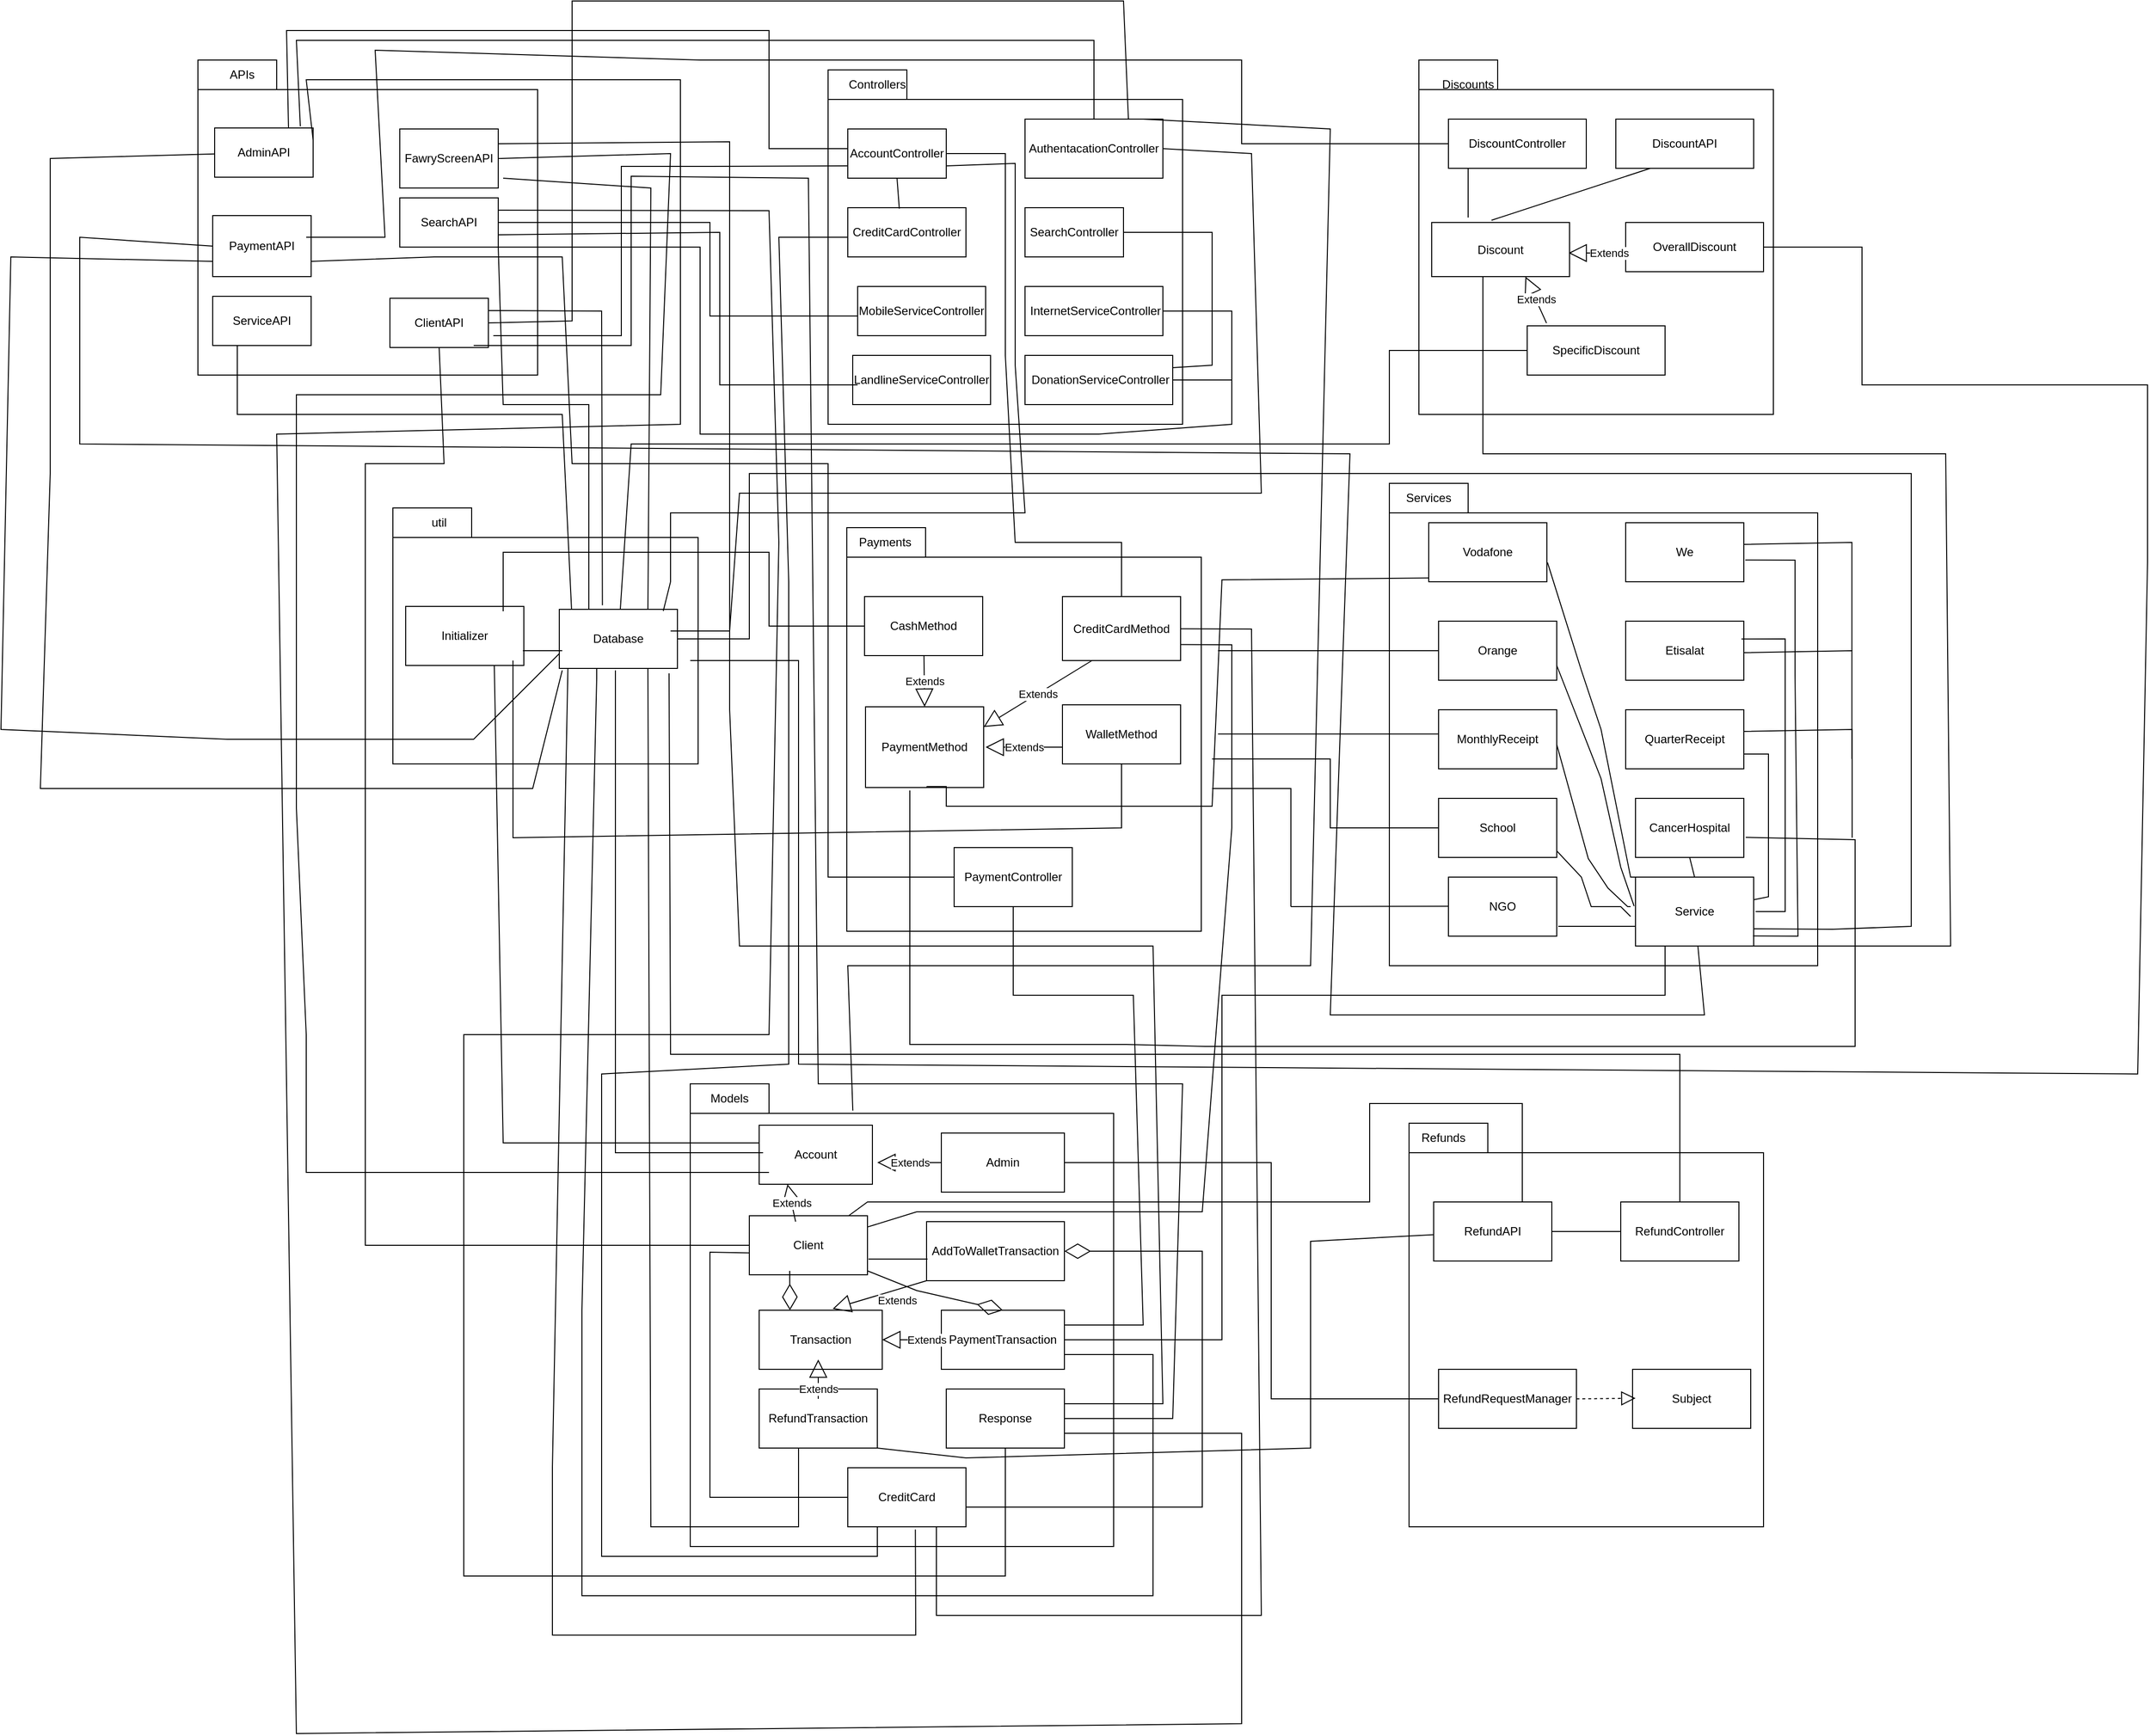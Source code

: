 <mxfile version="20.7.4" type="device"><diagram id="7azV4mWNf7dcuisVVlqZ" name="Page-1"><mxGraphModel dx="2887" dy="1080" grid="1" gridSize="10" guides="1" tooltips="1" connect="1" arrows="1" fold="1" page="1" pageScale="1" pageWidth="850" pageHeight="1100" math="0" shadow="0"><root><mxCell id="0"/><mxCell id="1" parent="0"/><mxCell id="fniZja3d3iJ9-ZagxuPv-1" value="" style="shape=folder;fontStyle=1;spacingTop=10;tabWidth=80;tabHeight=30;tabPosition=left;html=1;" vertex="1" parent="1"><mxGeometry x="-410" y="60" width="345" height="320" as="geometry"/></mxCell><mxCell id="fniZja3d3iJ9-ZagxuPv-2" value="APIs" style="text;html=1;strokeColor=none;fillColor=none;align=center;verticalAlign=middle;whiteSpace=wrap;rounded=0;" vertex="1" parent="1"><mxGeometry x="-395" y="60" width="60" height="30" as="geometry"/></mxCell><mxCell id="fniZja3d3iJ9-ZagxuPv-4" value="AdminAPI" style="rounded=0;whiteSpace=wrap;html=1;" vertex="1" parent="1"><mxGeometry x="-393" y="129" width="100" height="50" as="geometry"/></mxCell><mxCell id="fniZja3d3iJ9-ZagxuPv-5" value="FawryScreenAPI" style="rounded=0;whiteSpace=wrap;html=1;" vertex="1" parent="1"><mxGeometry x="-205" y="130" width="100" height="60" as="geometry"/></mxCell><mxCell id="fniZja3d3iJ9-ZagxuPv-6" value="PaymentAPI" style="rounded=0;whiteSpace=wrap;html=1;" vertex="1" parent="1"><mxGeometry x="-395" y="218" width="100" height="62" as="geometry"/></mxCell><mxCell id="fniZja3d3iJ9-ZagxuPv-7" value="SearchAPI" style="rounded=0;whiteSpace=wrap;html=1;" vertex="1" parent="1"><mxGeometry x="-205" y="200" width="100" height="50" as="geometry"/></mxCell><mxCell id="fniZja3d3iJ9-ZagxuPv-8" value="ServiceAPI" style="rounded=0;whiteSpace=wrap;html=1;" vertex="1" parent="1"><mxGeometry x="-395" y="300" width="100" height="50" as="geometry"/></mxCell><mxCell id="fniZja3d3iJ9-ZagxuPv-9" value="ClientAPI" style="rounded=0;whiteSpace=wrap;html=1;" vertex="1" parent="1"><mxGeometry x="-215" y="302" width="100" height="50" as="geometry"/></mxCell><mxCell id="fniZja3d3iJ9-ZagxuPv-12" value="" style="shape=folder;fontStyle=1;spacingTop=10;tabWidth=80;tabHeight=30;tabPosition=left;html=1;" vertex="1" parent="1"><mxGeometry x="230" y="70" width="360" height="360" as="geometry"/></mxCell><mxCell id="fniZja3d3iJ9-ZagxuPv-13" value="Controllers" style="text;html=1;strokeColor=none;fillColor=none;align=center;verticalAlign=middle;whiteSpace=wrap;rounded=0;" vertex="1" parent="1"><mxGeometry x="250" y="70" width="60" height="30" as="geometry"/></mxCell><mxCell id="fniZja3d3iJ9-ZagxuPv-14" value="&amp;nbsp;DonationServiceController" style="rounded=0;whiteSpace=wrap;html=1;" vertex="1" parent="1"><mxGeometry x="430" y="360" width="150" height="50" as="geometry"/></mxCell><mxCell id="fniZja3d3iJ9-ZagxuPv-15" value="LandlineServiceController" style="rounded=0;whiteSpace=wrap;html=1;" vertex="1" parent="1"><mxGeometry x="255" y="360" width="140" height="50" as="geometry"/></mxCell><mxCell id="fniZja3d3iJ9-ZagxuPv-16" value="&amp;nbsp;InternetServiceController" style="rounded=0;whiteSpace=wrap;html=1;" vertex="1" parent="1"><mxGeometry x="430" y="290" width="140" height="50" as="geometry"/></mxCell><mxCell id="fniZja3d3iJ9-ZagxuPv-17" value="MobileServiceController" style="rounded=0;whiteSpace=wrap;html=1;" vertex="1" parent="1"><mxGeometry x="260" y="290" width="130" height="50" as="geometry"/></mxCell><mxCell id="fniZja3d3iJ9-ZagxuPv-18" value="SearchController" style="rounded=0;whiteSpace=wrap;html=1;" vertex="1" parent="1"><mxGeometry x="430" y="210" width="100" height="50" as="geometry"/></mxCell><mxCell id="fniZja3d3iJ9-ZagxuPv-19" value="CreditCardController" style="rounded=0;whiteSpace=wrap;html=1;" vertex="1" parent="1"><mxGeometry x="250" y="210" width="120" height="50" as="geometry"/></mxCell><mxCell id="fniZja3d3iJ9-ZagxuPv-20" value="AuthentacationController" style="rounded=0;whiteSpace=wrap;html=1;" vertex="1" parent="1"><mxGeometry x="430" y="120" width="140" height="60" as="geometry"/></mxCell><mxCell id="fniZja3d3iJ9-ZagxuPv-21" value="AccountController" style="rounded=0;whiteSpace=wrap;html=1;" vertex="1" parent="1"><mxGeometry x="250" y="130" width="100" height="50" as="geometry"/></mxCell><mxCell id="fniZja3d3iJ9-ZagxuPv-22" value="" style="shape=folder;fontStyle=1;spacingTop=10;tabWidth=80;tabHeight=30;tabPosition=left;html=1;" vertex="1" parent="1"><mxGeometry x="90" y="1100" width="430" height="470" as="geometry"/></mxCell><mxCell id="fniZja3d3iJ9-ZagxuPv-23" value="" style="shape=folder;fontStyle=1;spacingTop=10;tabWidth=80;tabHeight=30;tabPosition=left;html=1;" vertex="1" parent="1"><mxGeometry x="830" y="60" width="360" height="360" as="geometry"/></mxCell><mxCell id="fniZja3d3iJ9-ZagxuPv-24" value="" style="shape=folder;fontStyle=1;spacingTop=10;tabWidth=80;tabHeight=30;tabPosition=left;html=1;" vertex="1" parent="1"><mxGeometry x="249" y="535" width="360" height="410" as="geometry"/></mxCell><mxCell id="fniZja3d3iJ9-ZagxuPv-25" value="Discounts" style="text;html=1;strokeColor=none;fillColor=none;align=center;verticalAlign=middle;whiteSpace=wrap;rounded=0;" vertex="1" parent="1"><mxGeometry x="850" y="70" width="60" height="30" as="geometry"/></mxCell><mxCell id="fniZja3d3iJ9-ZagxuPv-26" value="SpecificDiscount" style="rounded=0;whiteSpace=wrap;html=1;" vertex="1" parent="1"><mxGeometry x="940" y="330" width="140" height="50" as="geometry"/></mxCell><mxCell id="fniZja3d3iJ9-ZagxuPv-27" value="OverallDiscount" style="rounded=0;whiteSpace=wrap;html=1;" vertex="1" parent="1"><mxGeometry x="1040" y="225" width="140" height="50" as="geometry"/></mxCell><mxCell id="fniZja3d3iJ9-ZagxuPv-28" value="Discount" style="rounded=0;whiteSpace=wrap;html=1;" vertex="1" parent="1"><mxGeometry x="843" y="225" width="140" height="55" as="geometry"/></mxCell><mxCell id="fniZja3d3iJ9-ZagxuPv-29" value="DiscountAPI" style="rounded=0;whiteSpace=wrap;html=1;" vertex="1" parent="1"><mxGeometry x="1030" y="120" width="140" height="50" as="geometry"/></mxCell><mxCell id="fniZja3d3iJ9-ZagxuPv-30" value="DiscountController" style="rounded=0;whiteSpace=wrap;html=1;" vertex="1" parent="1"><mxGeometry x="860" y="120" width="140" height="50" as="geometry"/></mxCell><mxCell id="fniZja3d3iJ9-ZagxuPv-31" value="Models" style="text;html=1;strokeColor=none;fillColor=none;align=center;verticalAlign=middle;whiteSpace=wrap;rounded=0;" vertex="1" parent="1"><mxGeometry x="100" y="1100" width="60" height="30" as="geometry"/></mxCell><mxCell id="fniZja3d3iJ9-ZagxuPv-32" value="Account" style="rounded=0;whiteSpace=wrap;html=1;" vertex="1" parent="1"><mxGeometry x="160" y="1142" width="115" height="60" as="geometry"/></mxCell><mxCell id="fniZja3d3iJ9-ZagxuPv-33" value="CreditCard" style="rounded=0;whiteSpace=wrap;html=1;" vertex="1" parent="1"><mxGeometry x="250" y="1490" width="120" height="60" as="geometry"/></mxCell><mxCell id="fniZja3d3iJ9-ZagxuPv-34" value="RefundTransaction" style="rounded=0;whiteSpace=wrap;html=1;" vertex="1" parent="1"><mxGeometry x="160" y="1410" width="120" height="60" as="geometry"/></mxCell><mxCell id="fniZja3d3iJ9-ZagxuPv-35" value="Response" style="rounded=0;whiteSpace=wrap;html=1;" vertex="1" parent="1"><mxGeometry x="350" y="1410" width="120" height="60" as="geometry"/></mxCell><mxCell id="fniZja3d3iJ9-ZagxuPv-36" value="Client" style="rounded=0;whiteSpace=wrap;html=1;" vertex="1" parent="1"><mxGeometry x="150" y="1234" width="120" height="60" as="geometry"/></mxCell><mxCell id="fniZja3d3iJ9-ZagxuPv-37" value="Transaction" style="rounded=0;whiteSpace=wrap;html=1;" vertex="1" parent="1"><mxGeometry x="160" y="1330" width="125" height="60" as="geometry"/></mxCell><mxCell id="fniZja3d3iJ9-ZagxuPv-38" value="PaymentTransaction" style="rounded=0;whiteSpace=wrap;html=1;" vertex="1" parent="1"><mxGeometry x="345" y="1330" width="125" height="60" as="geometry"/></mxCell><mxCell id="fniZja3d3iJ9-ZagxuPv-39" value="AddToWalletTransaction" style="rounded=0;whiteSpace=wrap;html=1;" vertex="1" parent="1"><mxGeometry x="330" y="1240" width="140" height="60" as="geometry"/></mxCell><mxCell id="fniZja3d3iJ9-ZagxuPv-40" value="Admin" style="rounded=0;whiteSpace=wrap;html=1;" vertex="1" parent="1"><mxGeometry x="345" y="1150" width="125" height="60" as="geometry"/></mxCell><mxCell id="fniZja3d3iJ9-ZagxuPv-41" value="Payments" style="text;html=1;strokeColor=none;fillColor=none;align=center;verticalAlign=middle;whiteSpace=wrap;rounded=0;" vertex="1" parent="1"><mxGeometry x="258" y="535" width="60" height="30" as="geometry"/></mxCell><mxCell id="fniZja3d3iJ9-ZagxuPv-42" value="PaymentController" style="rounded=0;whiteSpace=wrap;html=1;" vertex="1" parent="1"><mxGeometry x="358" y="860" width="120" height="60" as="geometry"/></mxCell><mxCell id="fniZja3d3iJ9-ZagxuPv-43" value="WalletMethod" style="rounded=0;whiteSpace=wrap;html=1;" vertex="1" parent="1"><mxGeometry x="468" y="715" width="120" height="60" as="geometry"/></mxCell><mxCell id="fniZja3d3iJ9-ZagxuPv-44" value="CreditCardMethod" style="rounded=0;whiteSpace=wrap;html=1;" vertex="1" parent="1"><mxGeometry x="468" y="605" width="120" height="65" as="geometry"/></mxCell><mxCell id="fniZja3d3iJ9-ZagxuPv-45" value="PaymentMethod" style="rounded=0;whiteSpace=wrap;html=1;" vertex="1" parent="1"><mxGeometry x="268" y="717" width="120" height="82" as="geometry"/></mxCell><mxCell id="fniZja3d3iJ9-ZagxuPv-46" value="CashMethod" style="rounded=0;whiteSpace=wrap;html=1;" vertex="1" parent="1"><mxGeometry x="267" y="605" width="120" height="60" as="geometry"/></mxCell><mxCell id="fniZja3d3iJ9-ZagxuPv-48" value="" style="shape=folder;fontStyle=1;spacingTop=10;tabWidth=80;tabHeight=30;tabPosition=left;html=1;" vertex="1" parent="1"><mxGeometry x="820" y="1140" width="360" height="410" as="geometry"/></mxCell><mxCell id="fniZja3d3iJ9-ZagxuPv-49" value="Refunds" style="text;html=1;strokeColor=none;fillColor=none;align=center;verticalAlign=middle;whiteSpace=wrap;rounded=0;" vertex="1" parent="1"><mxGeometry x="825" y="1140" width="60" height="30" as="geometry"/></mxCell><mxCell id="fniZja3d3iJ9-ZagxuPv-50" value="Subject" style="rounded=0;whiteSpace=wrap;html=1;" vertex="1" parent="1"><mxGeometry x="1047" y="1390" width="120" height="60" as="geometry"/></mxCell><mxCell id="fniZja3d3iJ9-ZagxuPv-51" value="RefundController" style="rounded=0;whiteSpace=wrap;html=1;" vertex="1" parent="1"><mxGeometry x="1035" y="1220" width="120" height="60" as="geometry"/></mxCell><mxCell id="fniZja3d3iJ9-ZagxuPv-52" value="RefundRequestManager" style="rounded=0;whiteSpace=wrap;html=1;" vertex="1" parent="1"><mxGeometry x="850" y="1390" width="140" height="60" as="geometry"/></mxCell><mxCell id="fniZja3d3iJ9-ZagxuPv-53" value="RefundAPI" style="rounded=0;whiteSpace=wrap;html=1;" vertex="1" parent="1"><mxGeometry x="845" y="1220" width="120" height="60" as="geometry"/></mxCell><mxCell id="fniZja3d3iJ9-ZagxuPv-54" value="" style="shape=folder;fontStyle=1;spacingTop=10;tabWidth=80;tabHeight=30;tabPosition=left;html=1;" vertex="1" parent="1"><mxGeometry x="800" y="490" width="435" height="490" as="geometry"/></mxCell><mxCell id="fniZja3d3iJ9-ZagxuPv-55" value="Services" style="text;html=1;strokeColor=none;fillColor=none;align=center;verticalAlign=middle;whiteSpace=wrap;rounded=0;" vertex="1" parent="1"><mxGeometry x="810" y="490" width="60" height="30" as="geometry"/></mxCell><mxCell id="fniZja3d3iJ9-ZagxuPv-56" value="Service" style="rounded=0;whiteSpace=wrap;html=1;" vertex="1" parent="1"><mxGeometry x="1050" y="890" width="120" height="70" as="geometry"/></mxCell><mxCell id="fniZja3d3iJ9-ZagxuPv-57" value="NGO" style="rounded=0;whiteSpace=wrap;html=1;" vertex="1" parent="1"><mxGeometry x="860" y="890" width="110" height="60" as="geometry"/></mxCell><mxCell id="fniZja3d3iJ9-ZagxuPv-58" value="School" style="rounded=0;whiteSpace=wrap;html=1;" vertex="1" parent="1"><mxGeometry x="850" y="810" width="120" height="60" as="geometry"/></mxCell><mxCell id="fniZja3d3iJ9-ZagxuPv-59" value="CancerHospital" style="rounded=0;whiteSpace=wrap;html=1;" vertex="1" parent="1"><mxGeometry x="1050" y="810" width="110" height="60" as="geometry"/></mxCell><mxCell id="fniZja3d3iJ9-ZagxuPv-60" value="MonthlyReceipt" style="rounded=0;whiteSpace=wrap;html=1;" vertex="1" parent="1"><mxGeometry x="850" y="720" width="120" height="60" as="geometry"/></mxCell><mxCell id="fniZja3d3iJ9-ZagxuPv-61" value="QuarterReceipt" style="rounded=0;whiteSpace=wrap;html=1;" vertex="1" parent="1"><mxGeometry x="1040" y="720" width="120" height="60" as="geometry"/></mxCell><mxCell id="fniZja3d3iJ9-ZagxuPv-62" value="Orange" style="rounded=0;whiteSpace=wrap;html=1;" vertex="1" parent="1"><mxGeometry x="850" y="630" width="120" height="60" as="geometry"/></mxCell><mxCell id="fniZja3d3iJ9-ZagxuPv-63" value="Etisalat" style="rounded=0;whiteSpace=wrap;html=1;" vertex="1" parent="1"><mxGeometry x="1040" y="630" width="120" height="60" as="geometry"/></mxCell><mxCell id="fniZja3d3iJ9-ZagxuPv-64" value="We" style="rounded=0;whiteSpace=wrap;html=1;" vertex="1" parent="1"><mxGeometry x="1040" y="530" width="120" height="60" as="geometry"/></mxCell><mxCell id="fniZja3d3iJ9-ZagxuPv-65" value="Vodafone" style="rounded=0;whiteSpace=wrap;html=1;" vertex="1" parent="1"><mxGeometry x="840" y="530" width="120" height="60" as="geometry"/></mxCell><mxCell id="fniZja3d3iJ9-ZagxuPv-66" value="" style="shape=folder;fontStyle=1;spacingTop=10;tabWidth=80;tabHeight=30;tabPosition=left;html=1;" vertex="1" parent="1"><mxGeometry x="-212" y="515" width="310" height="260" as="geometry"/></mxCell><mxCell id="fniZja3d3iJ9-ZagxuPv-67" value="util" style="text;html=1;strokeColor=none;fillColor=none;align=center;verticalAlign=middle;whiteSpace=wrap;rounded=0;" vertex="1" parent="1"><mxGeometry x="-195" y="515" width="60" height="30" as="geometry"/></mxCell><mxCell id="fniZja3d3iJ9-ZagxuPv-68" value="Database" style="rounded=0;whiteSpace=wrap;html=1;" vertex="1" parent="1"><mxGeometry x="-43" y="618" width="120" height="60" as="geometry"/></mxCell><mxCell id="fniZja3d3iJ9-ZagxuPv-69" value="Initializer" style="rounded=0;whiteSpace=wrap;html=1;" vertex="1" parent="1"><mxGeometry x="-199" y="615" width="120" height="60" as="geometry"/></mxCell><mxCell id="fniZja3d3iJ9-ZagxuPv-82" value="" style="endArrow=none;html=1;rounded=0;exitX=-0.01;exitY=0.412;exitDx=0;exitDy=0;exitPerimeter=0;entryX=1.003;entryY=0.412;entryDx=0;entryDy=0;entryPerimeter=0;" edge="1" parent="1"><mxGeometry width="50" height="50" relative="1" as="geometry"><mxPoint x="1050.0" y="940" as="sourcePoint"/><mxPoint x="971.56" y="940" as="targetPoint"/></mxGeometry></mxCell><mxCell id="fniZja3d3iJ9-ZagxuPv-83" value="" style="endArrow=none;html=1;rounded=0;entryX=1.001;entryY=0.892;entryDx=0;entryDy=0;entryPerimeter=0;" edge="1" parent="1" target="fniZja3d3iJ9-ZagxuPv-58"><mxGeometry width="50" height="50" relative="1" as="geometry"><mxPoint x="1045" y="930" as="sourcePoint"/><mxPoint x="971.56" y="910" as="targetPoint"/><Array as="points"><mxPoint x="1035" y="920"/><mxPoint x="1005" y="920"/><mxPoint x="995" y="890"/></Array></mxGeometry></mxCell><mxCell id="fniZja3d3iJ9-ZagxuPv-86" value="" style="endArrow=none;html=1;rounded=0;entryX=1.001;entryY=0.596;entryDx=0;entryDy=0;entryPerimeter=0;" edge="1" parent="1" target="fniZja3d3iJ9-ZagxuPv-60"><mxGeometry width="50" height="50" relative="1" as="geometry"><mxPoint x="1045" y="920" as="sourcePoint"/><mxPoint x="977.98" y="840.0" as="targetPoint"/><Array as="points"><mxPoint x="1042" y="920"/><mxPoint x="1022.02" y="901.12"/><mxPoint x="1002.02" y="871.12"/></Array></mxGeometry></mxCell><mxCell id="fniZja3d3iJ9-ZagxuPv-87" value="" style="endArrow=none;html=1;rounded=0;exitX=-0.012;exitY=0.421;exitDx=0;exitDy=0;exitPerimeter=0;entryX=1;entryY=0.75;entryDx=0;entryDy=0;" edge="1" parent="1" source="fniZja3d3iJ9-ZagxuPv-56" target="fniZja3d3iJ9-ZagxuPv-62"><mxGeometry width="50" height="50" relative="1" as="geometry"><mxPoint x="1070.0" y="930.0" as="sourcePoint"/><mxPoint x="990.96" y="868.88" as="targetPoint"/><Array as="points"><mxPoint x="1035" y="880"/><mxPoint x="1015" y="790"/></Array></mxGeometry></mxCell><mxCell id="fniZja3d3iJ9-ZagxuPv-89" value="" style="endArrow=none;html=1;rounded=0;exitX=0.5;exitY=0;exitDx=0;exitDy=0;entryX=0.5;entryY=1;entryDx=0;entryDy=0;" edge="1" parent="1" source="fniZja3d3iJ9-ZagxuPv-56" target="fniZja3d3iJ9-ZagxuPv-59"><mxGeometry width="50" height="50" relative="1" as="geometry"><mxPoint x="1140.0" y="880.0" as="sourcePoint"/><mxPoint x="1061.56" y="880.0" as="targetPoint"/></mxGeometry></mxCell><mxCell id="fniZja3d3iJ9-ZagxuPv-90" value="" style="endArrow=none;html=1;rounded=0;exitX=0;exitY=0;exitDx=0;exitDy=0;entryX=1.005;entryY=0.674;entryDx=0;entryDy=0;entryPerimeter=0;" edge="1" parent="1" source="fniZja3d3iJ9-ZagxuPv-56" target="fniZja3d3iJ9-ZagxuPv-65"><mxGeometry width="50" height="50" relative="1" as="geometry"><mxPoint x="1058.56" y="925.26" as="sourcePoint"/><mxPoint x="955" y="620" as="targetPoint"/><Array as="points"><mxPoint x="1045" y="890"/><mxPoint x="1015" y="740"/><mxPoint x="995" y="680"/></Array></mxGeometry></mxCell><mxCell id="fniZja3d3iJ9-ZagxuPv-91" value="" style="endArrow=none;html=1;rounded=0;entryX=1;entryY=0.75;entryDx=0;entryDy=0;" edge="1" parent="1" source="fniZja3d3iJ9-ZagxuPv-56" target="fniZja3d3iJ9-ZagxuPv-61"><mxGeometry width="50" height="50" relative="1" as="geometry"><mxPoint x="1175" y="920" as="sourcePoint"/><mxPoint x="1146.44" y="709.74" as="targetPoint"/><Array as="points"><mxPoint x="1185" y="910"/><mxPoint x="1185" y="765"/></Array></mxGeometry></mxCell><mxCell id="fniZja3d3iJ9-ZagxuPv-92" value="" style="endArrow=none;html=1;rounded=0;entryX=1.005;entryY=0.386;entryDx=0;entryDy=0;entryPerimeter=0;" edge="1" parent="1"><mxGeometry width="50" height="50" relative="1" as="geometry"><mxPoint x="1172" y="925" as="sourcePoint"/><mxPoint x="1157.6" y="648.16" as="targetPoint"/><Array as="points"><mxPoint x="1202" y="925"/><mxPoint x="1202" y="765"/><mxPoint x="1202" y="648"/></Array></mxGeometry></mxCell><mxCell id="fniZja3d3iJ9-ZagxuPv-93" value="" style="endArrow=none;html=1;rounded=0;entryX=1.012;entryY=0.631;entryDx=0;entryDy=0;entryPerimeter=0;exitX=0.994;exitY=0.853;exitDx=0;exitDy=0;exitPerimeter=0;" edge="1" parent="1" source="fniZja3d3iJ9-ZagxuPv-56" target="fniZja3d3iJ9-ZagxuPv-64"><mxGeometry width="50" height="50" relative="1" as="geometry"><mxPoint x="1170" y="871.5" as="sourcePoint"/><mxPoint x="1167.6" y="568.16" as="targetPoint"/><Array as="points"><mxPoint x="1215" y="950"/><mxPoint x="1212" y="685"/><mxPoint x="1212" y="568"/></Array></mxGeometry></mxCell><mxCell id="fniZja3d3iJ9-ZagxuPv-100" value="" style="endArrow=none;html=1;rounded=0;exitX=1;exitY=1;exitDx=0;exitDy=0;exitPerimeter=0;" edge="1" parent="1" source="fniZja3d3iJ9-ZagxuPv-56"><mxGeometry width="50" height="50" relative="1" as="geometry"><mxPoint x="1174.28" y="959.71" as="sourcePoint"/><mxPoint x="895" y="280" as="targetPoint"/><Array as="points"><mxPoint x="1220" y="960"/><mxPoint x="1370" y="960"/><mxPoint x="1365" y="460"/><mxPoint x="895" y="460"/><mxPoint x="895" y="280"/></Array></mxGeometry></mxCell><mxCell id="fniZja3d3iJ9-ZagxuPv-101" value="" style="endArrow=none;html=1;rounded=0;exitX=-0.003;exitY=0.635;exitDx=0;exitDy=0;exitPerimeter=0;" edge="1" parent="1"><mxGeometry width="50" height="50" relative="1" as="geometry"><mxPoint x="839.64" y="586.1" as="sourcePoint"/><mxPoint x="340" y="798" as="targetPoint"/><Array as="points"><mxPoint x="630" y="588"/><mxPoint x="620" y="818"/><mxPoint x="560" y="818"/><mxPoint x="490" y="818"/><mxPoint x="350" y="818"/><mxPoint x="350" y="798"/><mxPoint x="330" y="798"/></Array></mxGeometry></mxCell><mxCell id="fniZja3d3iJ9-ZagxuPv-104" value="" style="endArrow=none;html=1;rounded=0;" edge="1" parent="1"><mxGeometry width="50" height="50" relative="1" as="geometry"><mxPoint x="626" y="660" as="sourcePoint"/><mxPoint x="626" y="660" as="targetPoint"/><Array as="points"><mxPoint x="850" y="660"/></Array></mxGeometry></mxCell><mxCell id="fniZja3d3iJ9-ZagxuPv-107" value="" style="endArrow=none;html=1;rounded=0;" edge="1" parent="1"><mxGeometry width="50" height="50" relative="1" as="geometry"><mxPoint x="626" y="744.57" as="sourcePoint"/><mxPoint x="626" y="744.57" as="targetPoint"/><Array as="points"><mxPoint x="850" y="744.57"/></Array></mxGeometry></mxCell><mxCell id="fniZja3d3iJ9-ZagxuPv-110" value="" style="endArrow=none;html=1;rounded=0;" edge="1" parent="1"><mxGeometry width="50" height="50" relative="1" as="geometry"><mxPoint x="700" y="920" as="sourcePoint"/><mxPoint x="700" y="920" as="targetPoint"/><Array as="points"><mxPoint x="860" y="919.57"/></Array></mxGeometry></mxCell><mxCell id="fniZja3d3iJ9-ZagxuPv-111" value="" style="endArrow=none;html=1;rounded=0;" edge="1" parent="1"><mxGeometry width="50" height="50" relative="1" as="geometry"><mxPoint x="700" y="920" as="sourcePoint"/><mxPoint x="620" y="800" as="targetPoint"/><Array as="points"><mxPoint x="700" y="800"/></Array></mxGeometry></mxCell><mxCell id="fniZja3d3iJ9-ZagxuPv-112" value="" style="endArrow=none;html=1;rounded=0;" edge="1" parent="1" source="fniZja3d3iJ9-ZagxuPv-58"><mxGeometry width="50" height="50" relative="1" as="geometry"><mxPoint x="770" y="870" as="sourcePoint"/><mxPoint x="620" y="770" as="targetPoint"/><Array as="points"><mxPoint x="740" y="840"/><mxPoint x="740" y="770"/></Array></mxGeometry></mxCell><mxCell id="fniZja3d3iJ9-ZagxuPv-113" value="" style="endArrow=none;html=1;rounded=0;exitX=0.991;exitY=0.66;exitDx=0;exitDy=0;exitPerimeter=0;" edge="1" parent="1"><mxGeometry width="50" height="50" relative="1" as="geometry"><mxPoint x="1161.92" y="849.6" as="sourcePoint"/><mxPoint x="313" y="1022" as="targetPoint"/><Array as="points"><mxPoint x="1273" y="852"/><mxPoint x="1273" y="930"/><mxPoint x="1273" y="1062"/><mxPoint x="1143" y="1062"/><mxPoint x="653" y="1062"/><mxPoint x="613" y="1062"/><mxPoint x="533" y="1060"/><mxPoint x="313" y="1060"/><mxPoint x="313" y="802"/></Array></mxGeometry></mxCell><mxCell id="fniZja3d3iJ9-ZagxuPv-115" value="" style="endArrow=none;html=1;rounded=0;entryX=1.002;entryY=0.367;entryDx=0;entryDy=0;entryPerimeter=0;" edge="1" parent="1" target="fniZja3d3iJ9-ZagxuPv-61"><mxGeometry width="50" height="50" relative="1" as="geometry"><mxPoint x="1270" y="850" as="sourcePoint"/><mxPoint x="1150" y="740" as="targetPoint"/><Array as="points"><mxPoint x="1270" y="810"/><mxPoint x="1270" y="740"/></Array></mxGeometry></mxCell><mxCell id="fniZja3d3iJ9-ZagxuPv-117" value="" style="endArrow=none;html=1;rounded=0;entryX=1.002;entryY=0.367;entryDx=0;entryDy=0;entryPerimeter=0;" edge="1" parent="1"><mxGeometry width="50" height="50" relative="1" as="geometry"><mxPoint x="1269.76" y="770" as="sourcePoint"/><mxPoint x="1160.0" y="662.02" as="targetPoint"/><Array as="points"><mxPoint x="1269.76" y="730"/><mxPoint x="1269.76" y="660"/></Array></mxGeometry></mxCell><mxCell id="fniZja3d3iJ9-ZagxuPv-118" value="" style="endArrow=none;html=1;rounded=0;entryX=1.002;entryY=0.367;entryDx=0;entryDy=0;entryPerimeter=0;" edge="1" parent="1"><mxGeometry width="50" height="50" relative="1" as="geometry"><mxPoint x="1269.76" y="660" as="sourcePoint"/><mxPoint x="1160" y="552.02" as="targetPoint"/><Array as="points"><mxPoint x="1269.76" y="620"/><mxPoint x="1269.76" y="550"/></Array></mxGeometry></mxCell><mxCell id="fniZja3d3iJ9-ZagxuPv-121" value="" style="endArrow=none;html=1;rounded=0;entryX=1;entryY=0.5;entryDx=0;entryDy=0;" edge="1" parent="1" target="fniZja3d3iJ9-ZagxuPv-40"><mxGeometry width="50" height="50" relative="1" as="geometry"><mxPoint x="690" y="1420" as="sourcePoint"/><mxPoint x="640" y="1200.16" as="targetPoint"/><Array as="points"><mxPoint x="850" y="1420"/><mxPoint x="680" y="1420"/><mxPoint x="680" y="1180"/></Array></mxGeometry></mxCell><mxCell id="fniZja3d3iJ9-ZagxuPv-124" value="" style="endArrow=none;html=1;rounded=0;" edge="1" parent="1"><mxGeometry x="-1" y="218" width="50" height="50" relative="1" as="geometry"><mxPoint x="301" y="1278.0" as="sourcePoint"/><mxPoint x="301" y="1278.0" as="targetPoint"/><Array as="points"><mxPoint x="271" y="1278"/><mxPoint x="331" y="1278"/></Array><mxPoint y="5" as="offset"/></mxGeometry></mxCell><mxCell id="fniZja3d3iJ9-ZagxuPv-127" value="" style="endArrow=none;html=1;rounded=0;exitX=-0.004;exitY=0.63;exitDx=0;exitDy=0;exitPerimeter=0;" edge="1" parent="1" source="fniZja3d3iJ9-ZagxuPv-36"><mxGeometry width="50" height="50" relative="1" as="geometry"><mxPoint x="260" y="1300" as="sourcePoint"/><mxPoint x="240" y="1520" as="targetPoint"/><Array as="points"><mxPoint x="110" y="1271"/><mxPoint x="110" y="1330"/><mxPoint x="110" y="1400"/><mxPoint x="110" y="1500"/><mxPoint x="110" y="1520"/><mxPoint x="130" y="1520"/><mxPoint x="250" y="1520"/></Array></mxGeometry></mxCell><mxCell id="fniZja3d3iJ9-ZagxuPv-132" value="" style="endArrow=none;html=1;rounded=0;entryX=0.25;entryY=1;entryDx=0;entryDy=0;" edge="1" parent="1" source="fniZja3d3iJ9-ZagxuPv-38" target="fniZja3d3iJ9-ZagxuPv-56"><mxGeometry width="50" height="50" relative="1" as="geometry"><mxPoint x="680" y="1160" as="sourcePoint"/><mxPoint x="1130" y="1010" as="targetPoint"/><Array as="points"><mxPoint x="630" y="1360"/><mxPoint x="630" y="1010"/><mxPoint x="990" y="1010"/><mxPoint x="1080" y="1010"/></Array></mxGeometry></mxCell><mxCell id="fniZja3d3iJ9-ZagxuPv-133" value="" style="endArrow=none;html=1;rounded=0;" edge="1" parent="1"><mxGeometry width="50" height="50" relative="1" as="geometry"><mxPoint x="104" y="1170" as="sourcePoint"/><mxPoint x="14" y="790" as="targetPoint"/><Array as="points"><mxPoint x="164" y="1170"/><mxPoint x="104" y="1170"/><mxPoint x="54" y="1170"/><mxPoint x="14" y="1170"/><mxPoint x="14" y="930"/><mxPoint x="14" y="680"/></Array></mxGeometry></mxCell><mxCell id="fniZja3d3iJ9-ZagxuPv-135" value="" style="endArrow=none;html=1;rounded=0;exitX=1;exitY=0.75;exitDx=0;exitDy=0;" edge="1" parent="1" source="fniZja3d3iJ9-ZagxuPv-38"><mxGeometry width="50" height="50" relative="1" as="geometry"><mxPoint x="560" y="1430" as="sourcePoint"/><mxPoint x="-5" y="688" as="targetPoint"/><Array as="points"><mxPoint x="560" y="1375"/><mxPoint x="560" y="1620"/><mxPoint x="320" y="1620"/><mxPoint x="-20" y="1620"/><mxPoint x="-20" y="1330"/><mxPoint x="-5" y="688"/><mxPoint x="-5" y="678"/></Array></mxGeometry></mxCell><mxCell id="fniZja3d3iJ9-ZagxuPv-138" value="" style="endArrow=none;html=1;rounded=0;exitX=1;exitY=0.5;exitDx=0;exitDy=0;entryX=1;entryY=0.75;entryDx=0;entryDy=0;" edge="1" parent="1" source="fniZja3d3iJ9-ZagxuPv-68" target="fniZja3d3iJ9-ZagxuPv-56"><mxGeometry width="50" height="50" relative="1" as="geometry"><mxPoint x="130" y="655" as="sourcePoint"/><mxPoint x="1180" y="940" as="targetPoint"/><Array as="points"><mxPoint x="150" y="648"/><mxPoint x="150" y="480"/><mxPoint x="1330" y="480"/><mxPoint x="1330" y="940"/><mxPoint x="1250" y="943"/></Array></mxGeometry></mxCell><mxCell id="fniZja3d3iJ9-ZagxuPv-140" value="" style="endArrow=none;html=1;rounded=0;entryX=0;entryY=0.5;entryDx=0;entryDy=0;" edge="1" parent="1" source="fniZja3d3iJ9-ZagxuPv-68" target="fniZja3d3iJ9-ZagxuPv-26"><mxGeometry width="50" height="50" relative="1" as="geometry"><mxPoint y="480" as="sourcePoint"/><mxPoint x="740" y="350" as="targetPoint"/><Array as="points"><mxPoint x="30" y="450"/><mxPoint x="800" y="450"/><mxPoint x="800" y="355"/></Array></mxGeometry></mxCell><mxCell id="fniZja3d3iJ9-ZagxuPv-141" value="" style="endArrow=none;html=1;rounded=0;entryX=1;entryY=0.5;entryDx=0;entryDy=0;" edge="1" parent="1" target="fniZja3d3iJ9-ZagxuPv-27"><mxGeometry width="50" height="50" relative="1" as="geometry"><mxPoint x="90" y="670" as="sourcePoint"/><mxPoint x="1250" y="250" as="targetPoint"/><Array as="points"><mxPoint x="110" y="670"/><mxPoint x="130" y="670"/><mxPoint x="160" y="670"/><mxPoint x="200" y="670"/><mxPoint x="200" y="940"/><mxPoint x="200" y="1030"/><mxPoint x="200" y="1080"/><mxPoint x="1560" y="1090"/><mxPoint x="1570" y="570"/><mxPoint x="1570" y="390"/><mxPoint x="1280" y="390"/><mxPoint x="1280" y="250"/></Array></mxGeometry></mxCell><mxCell id="fniZja3d3iJ9-ZagxuPv-142" value="" style="endArrow=none;html=1;rounded=0;exitX=0.572;exitY=1.046;exitDx=0;exitDy=0;exitPerimeter=0;entryX=0.073;entryY=0.996;entryDx=0;entryDy=0;entryPerimeter=0;" edge="1" parent="1" source="fniZja3d3iJ9-ZagxuPv-33" target="fniZja3d3iJ9-ZagxuPv-68"><mxGeometry width="50" height="50" relative="1" as="geometry"><mxPoint x="330" y="1680" as="sourcePoint"/><mxPoint x="-50" y="850" as="targetPoint"/><Array as="points"><mxPoint x="319" y="1660"/><mxPoint x="160" y="1660"/><mxPoint x="-50" y="1660"/><mxPoint x="-50" y="1580"/><mxPoint x="-50" y="1490"/></Array></mxGeometry></mxCell><mxCell id="fniZja3d3iJ9-ZagxuPv-144" value="" style="endArrow=none;html=1;rounded=0;exitX=0.75;exitY=1;exitDx=0;exitDy=0;" edge="1" parent="1" source="fniZja3d3iJ9-ZagxuPv-68"><mxGeometry width="50" height="50" relative="1" as="geometry"><mxPoint x="40" y="1340" as="sourcePoint"/><mxPoint x="200" y="1470" as="targetPoint"/><Array as="points"><mxPoint x="50" y="1550"/><mxPoint x="200" y="1550"/></Array></mxGeometry></mxCell><mxCell id="fniZja3d3iJ9-ZagxuPv-153" value="Extends" style="endArrow=block;endSize=16;endFill=0;html=1;rounded=0;exitX=0;exitY=0.5;exitDx=0;exitDy=0;" edge="1" parent="1" source="fniZja3d3iJ9-ZagxuPv-38" target="fniZja3d3iJ9-ZagxuPv-37"><mxGeometry x="-0.5" width="160" relative="1" as="geometry"><mxPoint x="330" y="1370" as="sourcePoint"/><mxPoint x="490" y="1370" as="targetPoint"/><mxPoint as="offset"/></mxGeometry></mxCell><mxCell id="fniZja3d3iJ9-ZagxuPv-154" value="Extends" style="endArrow=block;endSize=16;endFill=0;html=1;rounded=0;exitX=0;exitY=1;exitDx=0;exitDy=0;entryX=0.597;entryY=-0.023;entryDx=0;entryDy=0;entryPerimeter=0;" edge="1" parent="1" source="fniZja3d3iJ9-ZagxuPv-39" target="fniZja3d3iJ9-ZagxuPv-37"><mxGeometry x="-0.307" y="11" width="160" relative="1" as="geometry"><mxPoint x="305" y="1320" as="sourcePoint"/><mxPoint x="245.0" y="1320" as="targetPoint"/><mxPoint as="offset"/></mxGeometry></mxCell><mxCell id="fniZja3d3iJ9-ZagxuPv-155" value="Extends" style="endArrow=block;endSize=16;endFill=0;html=1;rounded=0;" edge="1" parent="1"><mxGeometry x="-0.5" width="160" relative="1" as="geometry"><mxPoint x="220" y="1420" as="sourcePoint"/><mxPoint x="220" y="1380" as="targetPoint"/><mxPoint as="offset"/></mxGeometry></mxCell><mxCell id="fniZja3d3iJ9-ZagxuPv-157" value="" style="endArrow=diamondThin;endFill=0;endSize=24;html=1;rounded=0;entryX=0.5;entryY=0;entryDx=0;entryDy=0;" edge="1" parent="1" target="fniZja3d3iJ9-ZagxuPv-38"><mxGeometry width="160" relative="1" as="geometry"><mxPoint x="270" y="1290" as="sourcePoint"/><mxPoint x="430" y="1290" as="targetPoint"/><Array as="points"><mxPoint x="320" y="1310"/></Array></mxGeometry></mxCell><mxCell id="fniZja3d3iJ9-ZagxuPv-158" value="" style="endArrow=diamondThin;endFill=0;endSize=24;html=1;rounded=0;entryX=1;entryY=0.5;entryDx=0;entryDy=0;" edge="1" parent="1" target="fniZja3d3iJ9-ZagxuPv-39"><mxGeometry width="160" relative="1" as="geometry"><mxPoint x="430" y="1530" as="sourcePoint"/><mxPoint x="530" y="1250" as="targetPoint"/><Array as="points"><mxPoint x="370" y="1530"/><mxPoint x="490" y="1530"/><mxPoint x="610" y="1530"/><mxPoint x="610" y="1510"/><mxPoint x="610" y="1270"/></Array></mxGeometry></mxCell><mxCell id="fniZja3d3iJ9-ZagxuPv-160" value="" style="endArrow=diamondThin;endFill=0;endSize=24;html=1;rounded=0;entryX=0.25;entryY=0;entryDx=0;entryDy=0;" edge="1" parent="1" target="fniZja3d3iJ9-ZagxuPv-37"><mxGeometry width="160" relative="1" as="geometry"><mxPoint x="191" y="1290" as="sourcePoint"/><mxPoint x="190" y="1320" as="targetPoint"/><Array as="points"/></mxGeometry></mxCell><mxCell id="fniZja3d3iJ9-ZagxuPv-161" value="" style="endArrow=block;dashed=1;endFill=0;endSize=12;html=1;rounded=0;exitX=1;exitY=0.5;exitDx=0;exitDy=0;" edge="1" parent="1" source="fniZja3d3iJ9-ZagxuPv-52"><mxGeometry width="160" relative="1" as="geometry"><mxPoint x="890" y="1419.41" as="sourcePoint"/><mxPoint x="1050" y="1419.41" as="targetPoint"/></mxGeometry></mxCell><mxCell id="fniZja3d3iJ9-ZagxuPv-162" value="Extends" style="endArrow=block;endSize=16;endFill=0;html=1;rounded=0;entryX=0.68;entryY=1.001;entryDx=0;entryDy=0;entryPerimeter=0;exitX=0.14;exitY=-0.057;exitDx=0;exitDy=0;exitPerimeter=0;" edge="1" parent="1" source="fniZja3d3iJ9-ZagxuPv-26" target="fniZja3d3iJ9-ZagxuPv-28"><mxGeometry width="160" relative="1" as="geometry"><mxPoint x="850" y="314.41" as="sourcePoint"/><mxPoint x="1010" y="314.41" as="targetPoint"/></mxGeometry></mxCell><mxCell id="fniZja3d3iJ9-ZagxuPv-163" value="Extends" style="endArrow=block;endSize=16;endFill=0;html=1;rounded=0;entryX=0.68;entryY=1.001;entryDx=0;entryDy=0;entryPerimeter=0;" edge="1" parent="1"><mxGeometry width="160" relative="1" as="geometry"><mxPoint x="1017" y="256" as="sourcePoint"/><mxPoint x="982.0" y="256.005" as="targetPoint"/><Array as="points"><mxPoint x="1040" y="256"/></Array></mxGeometry></mxCell><mxCell id="fniZja3d3iJ9-ZagxuPv-165" value="Extends" style="endArrow=block;endSize=16;endFill=0;html=1;rounded=0;entryX=0.5;entryY=0;entryDx=0;entryDy=0;" edge="1" parent="1" source="fniZja3d3iJ9-ZagxuPv-46" target="fniZja3d3iJ9-ZagxuPv-45"><mxGeometry width="160" relative="1" as="geometry"><mxPoint x="240" y="620" as="sourcePoint"/><mxPoint x="360" y="715" as="targetPoint"/></mxGeometry></mxCell><mxCell id="fniZja3d3iJ9-ZagxuPv-166" value="Extends" style="endArrow=block;endSize=16;endFill=0;html=1;rounded=0;entryX=1;entryY=0.25;entryDx=0;entryDy=0;exitX=0.25;exitY=1;exitDx=0;exitDy=0;" edge="1" parent="1" source="fniZja3d3iJ9-ZagxuPv-44" target="fniZja3d3iJ9-ZagxuPv-45"><mxGeometry width="160" relative="1" as="geometry"><mxPoint x="418.659" y="663" as="sourcePoint"/><mxPoint x="425" y="715.0" as="targetPoint"/></mxGeometry></mxCell><mxCell id="fniZja3d3iJ9-ZagxuPv-167" value="Extends" style="endArrow=block;endSize=16;endFill=0;html=1;rounded=0;exitX=0;exitY=0.5;exitDx=0;exitDy=0;" edge="1" parent="1"><mxGeometry width="160" relative="1" as="geometry"><mxPoint x="468" y="758" as="sourcePoint"/><mxPoint x="390" y="758" as="targetPoint"/></mxGeometry></mxCell><mxCell id="fniZja3d3iJ9-ZagxuPv-168" value="Extends" style="endArrow=block;endSize=16;endFill=0;html=1;rounded=0;entryX=0.25;entryY=1;entryDx=0;entryDy=0;" edge="1" parent="1" target="fniZja3d3iJ9-ZagxuPv-32"><mxGeometry width="160" relative="1" as="geometry"><mxPoint x="197" y="1240" as="sourcePoint"/><mxPoint x="214.5" y="1202" as="targetPoint"/></mxGeometry></mxCell><mxCell id="fniZja3d3iJ9-ZagxuPv-169" value="Extends" style="endArrow=block;endSize=16;endFill=0;html=1;rounded=0;exitX=0;exitY=0.5;exitDx=0;exitDy=0;" edge="1" parent="1" source="fniZja3d3iJ9-ZagxuPv-40"><mxGeometry width="160" relative="1" as="geometry"><mxPoint x="207" y="1250" as="sourcePoint"/><mxPoint x="280" y="1180" as="targetPoint"/></mxGeometry></mxCell><mxCell id="fniZja3d3iJ9-ZagxuPv-170" value="" style="endArrow=none;html=1;rounded=0;exitX=0.75;exitY=0;exitDx=0;exitDy=0;" edge="1" parent="1" source="fniZja3d3iJ9-ZagxuPv-4"><mxGeometry width="50" height="50" relative="1" as="geometry"><mxPoint x="-310" y="40" as="sourcePoint"/><mxPoint x="250" y="150" as="targetPoint"/><Array as="points"><mxPoint x="-320" y="30"/><mxPoint x="-120" y="30"/><mxPoint x="60" y="30"/><mxPoint x="170" y="30"/><mxPoint x="170" y="150"/></Array></mxGeometry></mxCell><mxCell id="fniZja3d3iJ9-ZagxuPv-171" value="" style="endArrow=none;html=1;rounded=0;exitX=0.87;exitY=-0.034;exitDx=0;exitDy=0;exitPerimeter=0;" edge="1" parent="1" source="fniZja3d3iJ9-ZagxuPv-4" target="fniZja3d3iJ9-ZagxuPv-20"><mxGeometry width="50" height="50" relative="1" as="geometry"><mxPoint x="-310" y="110" as="sourcePoint"/><mxPoint x="540" y="40" as="targetPoint"/><Array as="points"><mxPoint x="-310" y="40"/><mxPoint x="-110" y="40"/><mxPoint x="70" y="40"/><mxPoint x="180" y="40"/><mxPoint x="500" y="40"/></Array></mxGeometry></mxCell><mxCell id="fniZja3d3iJ9-ZagxuPv-172" value="" style="endArrow=none;html=1;rounded=0;entryX=1;entryY=0.75;entryDx=0;entryDy=0;exitX=1;exitY=0.25;exitDx=0;exitDy=0;" edge="1" parent="1" source="fniZja3d3iJ9-ZagxuPv-4" target="fniZja3d3iJ9-ZagxuPv-35"><mxGeometry width="50" height="50" relative="1" as="geometry"><mxPoint x="-300" y="110" as="sourcePoint"/><mxPoint x="610" y="1450" as="targetPoint"/><Array as="points"><mxPoint x="-300" y="80"/><mxPoint x="-100" y="80"/><mxPoint x="80" y="80"/><mxPoint x="80" y="430"/><mxPoint x="-330" y="440"/><mxPoint x="-310" y="1760"/><mxPoint x="650" y="1750"/><mxPoint x="650" y="1455"/></Array></mxGeometry></mxCell><mxCell id="fniZja3d3iJ9-ZagxuPv-173" value="" style="endArrow=none;html=1;rounded=0;exitX=1;exitY=0.5;exitDx=0;exitDy=0;entryX=0.75;entryY=0;entryDx=0;entryDy=0;" edge="1" parent="1" source="fniZja3d3iJ9-ZagxuPv-9" target="fniZja3d3iJ9-ZagxuPv-20"><mxGeometry width="50" height="50" relative="1" as="geometry"><mxPoint x="-73" y="330.0" as="sourcePoint"/><mxPoint x="600" y="60" as="targetPoint"/><Array as="points"><mxPoint x="-30" y="325"/><mxPoint x="-30"/><mxPoint x="370"/><mxPoint x="530"/></Array></mxGeometry></mxCell><mxCell id="fniZja3d3iJ9-ZagxuPv-174" value="" style="endArrow=none;html=1;rounded=0;entryX=0;entryY=0.75;entryDx=0;entryDy=0;" edge="1" parent="1" target="fniZja3d3iJ9-ZagxuPv-21"><mxGeometry width="50" height="50" relative="1" as="geometry"><mxPoint x="-110" y="340" as="sourcePoint"/><mxPoint x="220" y="190" as="targetPoint"/><Array as="points"><mxPoint x="20" y="340"/><mxPoint x="20" y="168"/><mxPoint x="110" y="168"/></Array></mxGeometry></mxCell><mxCell id="fniZja3d3iJ9-ZagxuPv-175" value="" style="endArrow=none;html=1;rounded=0;" edge="1" parent="1" target="fniZja3d3iJ9-ZagxuPv-35"><mxGeometry width="50" height="50" relative="1" as="geometry"><mxPoint x="-100" y="350" as="sourcePoint"/><mxPoint x="510" y="1450" as="targetPoint"/><Array as="points"><mxPoint x="-130" y="350"/><mxPoint x="30" y="350"/><mxPoint x="30" y="178"/><mxPoint x="210" y="180"/><mxPoint x="220" y="1100"/><mxPoint x="370" y="1100"/><mxPoint x="590" y="1100"/><mxPoint x="580" y="1440"/></Array></mxGeometry></mxCell><mxCell id="fniZja3d3iJ9-ZagxuPv-178" value="" style="endArrow=none;html=1;rounded=0;entryX=0.5;entryY=1;entryDx=0;entryDy=0;" edge="1" parent="1" source="fniZja3d3iJ9-ZagxuPv-36" target="fniZja3d3iJ9-ZagxuPv-9"><mxGeometry width="50" height="50" relative="1" as="geometry"><mxPoint x="-250" y="1220" as="sourcePoint"/><mxPoint x="40" y="530" as="targetPoint"/><Array as="points"><mxPoint x="-240" y="1264"/><mxPoint x="-240" y="470"/><mxPoint x="-160" y="470"/></Array></mxGeometry></mxCell><mxCell id="fniZja3d3iJ9-ZagxuPv-179" value="" style="endArrow=none;html=1;rounded=0;exitX=1;exitY=0.25;exitDx=0;exitDy=0;entryX=1;entryY=0.25;entryDx=0;entryDy=0;" edge="1" parent="1" source="fniZja3d3iJ9-ZagxuPv-5" target="fniZja3d3iJ9-ZagxuPv-35"><mxGeometry width="50" height="50" relative="1" as="geometry"><mxPoint x="-60.5" y="200.0" as="sourcePoint"/><mxPoint x="490" y="1440" as="targetPoint"/><Array as="points"><mxPoint x="130" y="143"/><mxPoint x="130" y="250"/><mxPoint x="130" y="350"/><mxPoint x="130" y="450"/><mxPoint x="130" y="580"/><mxPoint x="130" y="720"/><mxPoint x="140" y="960"/><mxPoint x="560" y="960"/><mxPoint x="570" y="1425"/></Array></mxGeometry></mxCell><mxCell id="fniZja3d3iJ9-ZagxuPv-180" value="" style="endArrow=none;html=1;rounded=0;entryX=1;entryY=0.5;entryDx=0;entryDy=0;" edge="1" parent="1" target="fniZja3d3iJ9-ZagxuPv-5"><mxGeometry width="50" height="50" relative="1" as="geometry"><mxPoint y="1190" as="sourcePoint"/><mxPoint x="50" y="160" as="targetPoint"/><Array as="points"><mxPoint x="170" y="1190"/><mxPoint y="1190"/><mxPoint x="-50" y="1190"/><mxPoint x="-90" y="1190"/><mxPoint x="-220" y="1190"/><mxPoint x="-300" y="1190"/><mxPoint x="-300" y="1050"/><mxPoint x="-310" y="820"/><mxPoint x="-310" y="660"/><mxPoint x="-310" y="400"/><mxPoint x="60" y="400"/><mxPoint x="70" y="155"/></Array></mxGeometry></mxCell><mxCell id="fniZja3d3iJ9-ZagxuPv-181" value="" style="endArrow=none;html=1;rounded=0;exitX=1;exitY=0.75;exitDx=0;exitDy=0;entryX=0;entryY=0.5;entryDx=0;entryDy=0;" edge="1" parent="1" source="fniZja3d3iJ9-ZagxuPv-6" target="fniZja3d3iJ9-ZagxuPv-42"><mxGeometry width="50" height="50" relative="1" as="geometry"><mxPoint x="-10" y="300" as="sourcePoint"/><mxPoint x="220" y="890" as="targetPoint"/><Array as="points"><mxPoint x="-170" y="260"/><mxPoint x="-40" y="260"/><mxPoint x="-30" y="470"/><mxPoint x="230" y="470"/><mxPoint x="230" y="890"/></Array></mxGeometry></mxCell><mxCell id="fniZja3d3iJ9-ZagxuPv-182" value="" style="endArrow=none;html=1;rounded=0;" edge="1" parent="1" target="fniZja3d3iJ9-ZagxuPv-30"><mxGeometry width="50" height="50" relative="1" as="geometry"><mxPoint x="-240" y="240" as="sourcePoint"/><mxPoint x="440" y="310" as="targetPoint"/><Array as="points"><mxPoint x="-300" y="240"/><mxPoint x="-220" y="240"/><mxPoint x="-230" y="50"/><mxPoint x="100" y="60"/><mxPoint x="260" y="60"/><mxPoint x="430" y="60"/><mxPoint x="650" y="60"/><mxPoint x="650" y="145"/></Array></mxGeometry></mxCell><mxCell id="fniZja3d3iJ9-ZagxuPv-183" value="" style="endArrow=none;html=1;rounded=0;entryX=0;entryY=0.5;entryDx=0;entryDy=0;" edge="1" parent="1" source="fniZja3d3iJ9-ZagxuPv-56" target="fniZja3d3iJ9-ZagxuPv-6"><mxGeometry width="50" height="50" relative="1" as="geometry"><mxPoint x="1130" y="1020" as="sourcePoint"/><mxPoint x="-500" y="260" as="targetPoint"/><Array as="points"><mxPoint x="1120" y="1030"/><mxPoint x="740" y="1030"/><mxPoint x="760" y="460"/><mxPoint x="-530" y="450"/><mxPoint x="-530" y="240"/></Array></mxGeometry></mxCell><mxCell id="fniZja3d3iJ9-ZagxuPv-184" value="" style="endArrow=none;html=1;rounded=0;entryX=1;entryY=0.5;entryDx=0;entryDy=0;" edge="1" parent="1" target="fniZja3d3iJ9-ZagxuPv-7"><mxGeometry width="50" height="50" relative="1" as="geometry"><mxPoint x="260" y="320" as="sourcePoint"/><mxPoint x="-60" y="210" as="targetPoint"/><Array as="points"><mxPoint x="110" y="320"/><mxPoint x="110" y="225"/></Array></mxGeometry></mxCell><mxCell id="fniZja3d3iJ9-ZagxuPv-185" value="" style="endArrow=none;html=1;rounded=0;entryX=1;entryY=0.75;entryDx=0;entryDy=0;" edge="1" parent="1" target="fniZja3d3iJ9-ZagxuPv-7"><mxGeometry width="50" height="50" relative="1" as="geometry"><mxPoint x="260" y="390" as="sourcePoint"/><mxPoint x="-95" y="235" as="targetPoint"/><Array as="points"><mxPoint x="120" y="390"/><mxPoint x="120" y="235"/></Array></mxGeometry></mxCell><mxCell id="fniZja3d3iJ9-ZagxuPv-186" value="" style="endArrow=none;html=1;rounded=0;entryX=1;entryY=1;entryDx=0;entryDy=0;" edge="1" parent="1" source="fniZja3d3iJ9-ZagxuPv-14" target="fniZja3d3iJ9-ZagxuPv-7"><mxGeometry width="50" height="50" relative="1" as="geometry"><mxPoint x="630" y="370" as="sourcePoint"/><mxPoint x="-100" y="260" as="targetPoint"/><Array as="points"><mxPoint x="640" y="385"/><mxPoint x="640" y="430"/><mxPoint x="505" y="440"/><mxPoint x="360" y="440"/><mxPoint x="100" y="440"/><mxPoint x="100" y="250"/></Array></mxGeometry></mxCell><mxCell id="fniZja3d3iJ9-ZagxuPv-187" value="" style="endArrow=none;html=1;rounded=0;" edge="1" parent="1" source="fniZja3d3iJ9-ZagxuPv-16"><mxGeometry width="50" height="50" relative="1" as="geometry"><mxPoint x="610" y="340" as="sourcePoint"/><mxPoint x="640" y="390" as="targetPoint"/><Array as="points"><mxPoint x="640" y="315"/></Array></mxGeometry></mxCell><mxCell id="fniZja3d3iJ9-ZagxuPv-188" value="" style="endArrow=none;html=1;rounded=0;exitX=1;exitY=0.25;exitDx=0;exitDy=0;" edge="1" parent="1" source="fniZja3d3iJ9-ZagxuPv-7" target="fniZja3d3iJ9-ZagxuPv-35"><mxGeometry x="0.724" y="20" width="50" height="50" relative="1" as="geometry"><mxPoint x="580.0" y="325" as="sourcePoint"/><mxPoint x="490" y="1580" as="targetPoint"/><Array as="points"><mxPoint x="170" y="213"/><mxPoint x="180" y="550"/><mxPoint x="170" y="1050"/><mxPoint x="-140" y="1050"/><mxPoint x="-140" y="1600"/><mxPoint x="180" y="1600"/><mxPoint x="410" y="1600"/></Array><mxPoint as="offset"/></mxGeometry></mxCell><mxCell id="fniZja3d3iJ9-ZagxuPv-189" value="" style="endArrow=none;html=1;rounded=0;entryX=0.25;entryY=1;entryDx=0;entryDy=0;exitX=0.104;exitY=0.005;exitDx=0;exitDy=0;exitPerimeter=0;" edge="1" parent="1" source="fniZja3d3iJ9-ZagxuPv-68" target="fniZja3d3iJ9-ZagxuPv-8"><mxGeometry width="50" height="50" relative="1" as="geometry"><mxPoint x="-20" y="510" as="sourcePoint"/><mxPoint x="80" y="310" as="targetPoint"/><Array as="points"><mxPoint x="-40" y="420"/><mxPoint x="-370" y="420"/></Array></mxGeometry></mxCell><mxCell id="fniZja3d3iJ9-ZagxuPv-190" value="" style="endArrow=none;html=1;rounded=0;entryX=1;entryY=0.25;entryDx=0;entryDy=0;exitX=0.365;exitY=-0.068;exitDx=0;exitDy=0;exitPerimeter=0;" edge="1" parent="1" source="fniZja3d3iJ9-ZagxuPv-68" target="fniZja3d3iJ9-ZagxuPv-9"><mxGeometry width="50" height="50" relative="1" as="geometry"><mxPoint x="30" y="360" as="sourcePoint"/><mxPoint x="80" y="310" as="targetPoint"/><Array as="points"><mxPoint y="315"/></Array></mxGeometry></mxCell><mxCell id="fniZja3d3iJ9-ZagxuPv-191" value="" style="endArrow=none;html=1;rounded=0;entryX=1;entryY=1;entryDx=0;entryDy=0;exitX=0.25;exitY=0;exitDx=0;exitDy=0;" edge="1" parent="1" source="fniZja3d3iJ9-ZagxuPv-68" target="fniZja3d3iJ9-ZagxuPv-7"><mxGeometry width="50" height="50" relative="1" as="geometry"><mxPoint x="30" y="360" as="sourcePoint"/><mxPoint x="80" y="310" as="targetPoint"/><Array as="points"><mxPoint x="-13" y="410"/><mxPoint x="-100" y="410"/></Array></mxGeometry></mxCell><mxCell id="fniZja3d3iJ9-ZagxuPv-193" value="" style="endArrow=none;html=1;rounded=0;entryX=0;entryY=0.75;entryDx=0;entryDy=0;exitX=0;exitY=0.75;exitDx=0;exitDy=0;" edge="1" parent="1" source="fniZja3d3iJ9-ZagxuPv-68" target="fniZja3d3iJ9-ZagxuPv-6"><mxGeometry width="50" height="50" relative="1" as="geometry"><mxPoint x="-600" y="700" as="sourcePoint"/><mxPoint x="-460" y="250" as="targetPoint"/><Array as="points"><mxPoint x="-130" y="750"/><mxPoint x="-380" y="750"/><mxPoint x="-610" y="740"/><mxPoint x="-600" y="260"/></Array></mxGeometry></mxCell><mxCell id="fniZja3d3iJ9-ZagxuPv-194" value="" style="endArrow=none;html=1;rounded=0;" edge="1" parent="1" target="fniZja3d3iJ9-ZagxuPv-4"><mxGeometry width="50" height="50" relative="1" as="geometry"><mxPoint x="-40" y="680" as="sourcePoint"/><mxPoint x="-560" y="110" as="targetPoint"/><Array as="points"><mxPoint x="-70" y="800"/><mxPoint x="-570" y="800"/><mxPoint x="-560" y="480"/><mxPoint x="-560" y="160"/></Array></mxGeometry></mxCell><mxCell id="fniZja3d3iJ9-ZagxuPv-195" value="" style="endArrow=none;html=1;rounded=0;exitX=0.75;exitY=0;exitDx=0;exitDy=0;" edge="1" parent="1" source="fniZja3d3iJ9-ZagxuPv-68"><mxGeometry width="50" height="50" relative="1" as="geometry"><mxPoint x="10" y="460" as="sourcePoint"/><mxPoint x="-100" y="180" as="targetPoint"/><Array as="points"><mxPoint x="50" y="190"/></Array></mxGeometry></mxCell><mxCell id="fniZja3d3iJ9-ZagxuPv-196" value="" style="endArrow=none;html=1;rounded=0;entryX=0.5;entryY=1;entryDx=0;entryDy=0;exitX=0.436;exitY=0.019;exitDx=0;exitDy=0;exitPerimeter=0;" edge="1" parent="1" source="fniZja3d3iJ9-ZagxuPv-19" target="fniZja3d3iJ9-ZagxuPv-21"><mxGeometry width="50" height="50" relative="1" as="geometry"><mxPoint x="-130" y="450" as="sourcePoint"/><mxPoint x="-80" y="400" as="targetPoint"/></mxGeometry></mxCell><mxCell id="fniZja3d3iJ9-ZagxuPv-197" value="" style="endArrow=none;html=1;rounded=0;entryX=1;entryY=0.5;entryDx=0;entryDy=0;" edge="1" parent="1" source="fniZja3d3iJ9-ZagxuPv-44" target="fniZja3d3iJ9-ZagxuPv-21"><mxGeometry width="50" height="50" relative="1" as="geometry"><mxPoint x="-130" y="450" as="sourcePoint"/><mxPoint x="-80" y="400" as="targetPoint"/><Array as="points"><mxPoint x="528" y="550"/><mxPoint x="420" y="550"/><mxPoint x="410" y="360"/><mxPoint x="410" y="155"/></Array></mxGeometry></mxCell><mxCell id="fniZja3d3iJ9-ZagxuPv-198" value="" style="endArrow=none;html=1;rounded=0;entryX=1;entryY=0.75;entryDx=0;entryDy=0;exitX=0.88;exitY=0.03;exitDx=0;exitDy=0;exitPerimeter=0;" edge="1" parent="1" source="fniZja3d3iJ9-ZagxuPv-68" target="fniZja3d3iJ9-ZagxuPv-21"><mxGeometry width="50" height="50" relative="1" as="geometry"><mxPoint x="320" y="510" as="sourcePoint"/><mxPoint x="360.0" y="165" as="targetPoint"/><Array as="points"><mxPoint x="70" y="590"/><mxPoint x="70" y="520"/><mxPoint x="430" y="520"/><mxPoint x="420" y="370"/><mxPoint x="420" y="165"/></Array></mxGeometry></mxCell><mxCell id="fniZja3d3iJ9-ZagxuPv-199" value="" style="endArrow=none;html=1;rounded=0;entryX=1;entryY=0.5;entryDx=0;entryDy=0;" edge="1" parent="1" target="fniZja3d3iJ9-ZagxuPv-20"><mxGeometry width="50" height="50" relative="1" as="geometry"><mxPoint x="70" y="640" as="sourcePoint"/><mxPoint x="700" y="160" as="targetPoint"/><Array as="points"><mxPoint x="130" y="640"/><mxPoint x="140" y="500"/><mxPoint x="670" y="500"/><mxPoint x="660" y="155"/></Array></mxGeometry></mxCell><mxCell id="fniZja3d3iJ9-ZagxuPv-200" value="" style="endArrow=none;html=1;rounded=0;exitX=0.384;exitY=0.058;exitDx=0;exitDy=0;exitPerimeter=0;entryX=0.857;entryY=0;entryDx=0;entryDy=0;entryPerimeter=0;" edge="1" parent="1" source="fniZja3d3iJ9-ZagxuPv-22" target="fniZja3d3iJ9-ZagxuPv-20"><mxGeometry width="50" height="50" relative="1" as="geometry"><mxPoint x="220" y="950" as="sourcePoint"/><mxPoint x="710" y="130" as="targetPoint"/><Array as="points"><mxPoint x="250" y="980"/><mxPoint x="720" y="980"/><mxPoint x="740" y="130"/></Array></mxGeometry></mxCell><mxCell id="fniZja3d3iJ9-ZagxuPv-201" value="" style="endArrow=none;html=1;rounded=0;exitX=0.25;exitY=1;exitDx=0;exitDy=0;" edge="1" parent="1" source="fniZja3d3iJ9-ZagxuPv-33"><mxGeometry width="50" height="50" relative="1" as="geometry"><mxPoint x="290" y="1580" as="sourcePoint"/><mxPoint x="250" y="240" as="targetPoint"/><Array as="points"><mxPoint x="280" y="1580"/><mxPoint y="1580"/><mxPoint y="1090"/><mxPoint x="190" y="1080"/><mxPoint x="190" y="590"/><mxPoint x="180" y="240"/></Array></mxGeometry></mxCell><mxCell id="fniZja3d3iJ9-ZagxuPv-204" value="" style="endArrow=none;html=1;rounded=0;entryX=0.25;entryY=1;entryDx=0;entryDy=0;exitX=0.434;exitY=-0.041;exitDx=0;exitDy=0;exitPerimeter=0;" edge="1" parent="1" source="fniZja3d3iJ9-ZagxuPv-28" target="fniZja3d3iJ9-ZagxuPv-29"><mxGeometry width="50" height="50" relative="1" as="geometry"><mxPoint x="460" y="430" as="sourcePoint"/><mxPoint x="510" y="380" as="targetPoint"/></mxGeometry></mxCell><mxCell id="fniZja3d3iJ9-ZagxuPv-205" value="" style="endArrow=none;html=1;rounded=0;" edge="1" parent="1"><mxGeometry width="50" height="50" relative="1" as="geometry"><mxPoint x="880" y="220" as="sourcePoint"/><mxPoint x="880" y="170" as="targetPoint"/></mxGeometry></mxCell><mxCell id="fniZja3d3iJ9-ZagxuPv-206" value="" style="endArrow=none;html=1;rounded=0;exitX=0.75;exitY=1;exitDx=0;exitDy=0;" edge="1" parent="1" source="fniZja3d3iJ9-ZagxuPv-33" target="fniZja3d3iJ9-ZagxuPv-44"><mxGeometry width="50" height="50" relative="1" as="geometry"><mxPoint x="420" y="1610" as="sourcePoint"/><mxPoint x="650" y="630" as="targetPoint"/><Array as="points"><mxPoint x="340" y="1640"/><mxPoint x="670" y="1640"/><mxPoint x="660" y="638"/></Array></mxGeometry></mxCell><mxCell id="fniZja3d3iJ9-ZagxuPv-207" value="" style="endArrow=none;html=1;rounded=0;entryX=1;entryY=0.75;entryDx=0;entryDy=0;" edge="1" parent="1" source="fniZja3d3iJ9-ZagxuPv-36" target="fniZja3d3iJ9-ZagxuPv-44"><mxGeometry width="50" height="50" relative="1" as="geometry"><mxPoint x="550" y="1220" as="sourcePoint"/><mxPoint x="640" y="660" as="targetPoint"/><Array as="points"><mxPoint x="320" y="1230"/><mxPoint x="490" y="1230"/><mxPoint x="610" y="1230"/><mxPoint x="640" y="840"/><mxPoint x="640" y="654"/></Array></mxGeometry></mxCell><mxCell id="fniZja3d3iJ9-ZagxuPv-208" value="" style="endArrow=none;html=1;rounded=0;entryX=0.5;entryY=1;entryDx=0;entryDy=0;exitX=1;exitY=0.25;exitDx=0;exitDy=0;" edge="1" parent="1" source="fniZja3d3iJ9-ZagxuPv-38" target="fniZja3d3iJ9-ZagxuPv-42"><mxGeometry width="50" height="50" relative="1" as="geometry"><mxPoint x="540" y="1340" as="sourcePoint"/><mxPoint x="460" y="1030" as="targetPoint"/><Array as="points"><mxPoint x="550" y="1345"/><mxPoint x="540" y="1010"/><mxPoint x="418" y="1010"/></Array></mxGeometry></mxCell><mxCell id="fniZja3d3iJ9-ZagxuPv-209" value="" style="endArrow=none;html=1;rounded=0;" edge="1" parent="1"><mxGeometry width="50" height="50" relative="1" as="geometry"><mxPoint x="-40" y="660" as="sourcePoint"/><mxPoint x="-80" y="660" as="targetPoint"/></mxGeometry></mxCell><mxCell id="fniZja3d3iJ9-ZagxuPv-210" value="" style="endArrow=none;html=1;rounded=0;entryX=0.75;entryY=1;entryDx=0;entryDy=0;" edge="1" parent="1" target="fniZja3d3iJ9-ZagxuPv-69"><mxGeometry width="50" height="50" relative="1" as="geometry"><mxPoint x="160" y="1160" as="sourcePoint"/><mxPoint x="-40" y="730" as="targetPoint"/><Array as="points"><mxPoint x="-100" y="1160"/></Array></mxGeometry></mxCell><mxCell id="fniZja3d3iJ9-ZagxuPv-211" value="" style="endArrow=none;html=1;rounded=0;entryX=1;entryY=0.5;entryDx=0;entryDy=0;exitX=1;exitY=0.25;exitDx=0;exitDy=0;" edge="1" parent="1" source="fniZja3d3iJ9-ZagxuPv-14" target="fniZja3d3iJ9-ZagxuPv-18"><mxGeometry width="50" height="50" relative="1" as="geometry"><mxPoint x="600" y="370" as="sourcePoint"/><mxPoint x="-40" y="490" as="targetPoint"/><Array as="points"><mxPoint x="620" y="370"/><mxPoint x="620" y="310"/><mxPoint x="620" y="235"/></Array></mxGeometry></mxCell><mxCell id="fniZja3d3iJ9-ZagxuPv-212" value="" style="endArrow=none;html=1;rounded=0;exitX=0.908;exitY=0.917;exitDx=0;exitDy=0;exitPerimeter=0;" edge="1" parent="1" source="fniZja3d3iJ9-ZagxuPv-69" target="fniZja3d3iJ9-ZagxuPv-43"><mxGeometry width="50" height="50" relative="1" as="geometry"><mxPoint x="-90" y="660" as="sourcePoint"/><mxPoint x="-40" y="610" as="targetPoint"/><Array as="points"><mxPoint x="-90" y="850"/><mxPoint x="528" y="840"/></Array></mxGeometry></mxCell><mxCell id="fniZja3d3iJ9-ZagxuPv-213" value="" style="endArrow=none;html=1;rounded=0;" edge="1" parent="1" target="fniZja3d3iJ9-ZagxuPv-46"><mxGeometry width="50" height="50" relative="1" as="geometry"><mxPoint x="-100" y="620" as="sourcePoint"/><mxPoint x="-40" y="610" as="targetPoint"/><Array as="points"><mxPoint x="-100" y="560"/><mxPoint x="170" y="560"/><mxPoint x="170" y="635"/></Array></mxGeometry></mxCell><mxCell id="fniZja3d3iJ9-ZagxuPv-214" value="" style="endArrow=none;html=1;rounded=0;exitX=0.929;exitY=1.084;exitDx=0;exitDy=0;exitPerimeter=0;" edge="1" parent="1" source="fniZja3d3iJ9-ZagxuPv-68" target="fniZja3d3iJ9-ZagxuPv-51"><mxGeometry width="50" height="50" relative="1" as="geometry"><mxPoint x="110" y="790" as="sourcePoint"/><mxPoint x="1020" y="1090" as="targetPoint"/><Array as="points"><mxPoint x="70" y="1070"/><mxPoint x="800" y="1070"/><mxPoint x="1095" y="1070"/></Array></mxGeometry></mxCell><mxCell id="fniZja3d3iJ9-ZagxuPv-215" value="" style="endArrow=none;html=1;rounded=0;" edge="1" parent="1" source="fniZja3d3iJ9-ZagxuPv-53" target="fniZja3d3iJ9-ZagxuPv-51"><mxGeometry width="50" height="50" relative="1" as="geometry"><mxPoint x="630" y="970" as="sourcePoint"/><mxPoint x="680" y="920" as="targetPoint"/></mxGeometry></mxCell><mxCell id="fniZja3d3iJ9-ZagxuPv-216" value="" style="endArrow=none;html=1;rounded=0;entryX=0.75;entryY=0;entryDx=0;entryDy=0;" edge="1" parent="1" source="fniZja3d3iJ9-ZagxuPv-36" target="fniZja3d3iJ9-ZagxuPv-53"><mxGeometry width="50" height="50" relative="1" as="geometry"><mxPoint x="300" y="1200" as="sourcePoint"/><mxPoint x="680" y="920" as="targetPoint"/><Array as="points"><mxPoint x="270" y="1220"/><mxPoint x="490" y="1220"/><mxPoint x="590" y="1220"/><mxPoint x="780" y="1220"/><mxPoint x="780" y="1120"/><mxPoint x="935" y="1120"/></Array></mxGeometry></mxCell><mxCell id="fniZja3d3iJ9-ZagxuPv-217" value="" style="endArrow=none;html=1;rounded=0;" edge="1" parent="1" target="fniZja3d3iJ9-ZagxuPv-53"><mxGeometry width="50" height="50" relative="1" as="geometry"><mxPoint x="280" y="1470" as="sourcePoint"/><mxPoint x="680" y="1190" as="targetPoint"/><Array as="points"><mxPoint x="370" y="1480"/><mxPoint x="720" y="1470"/><mxPoint x="720" y="1260"/></Array></mxGeometry></mxCell></root></mxGraphModel></diagram></mxfile>